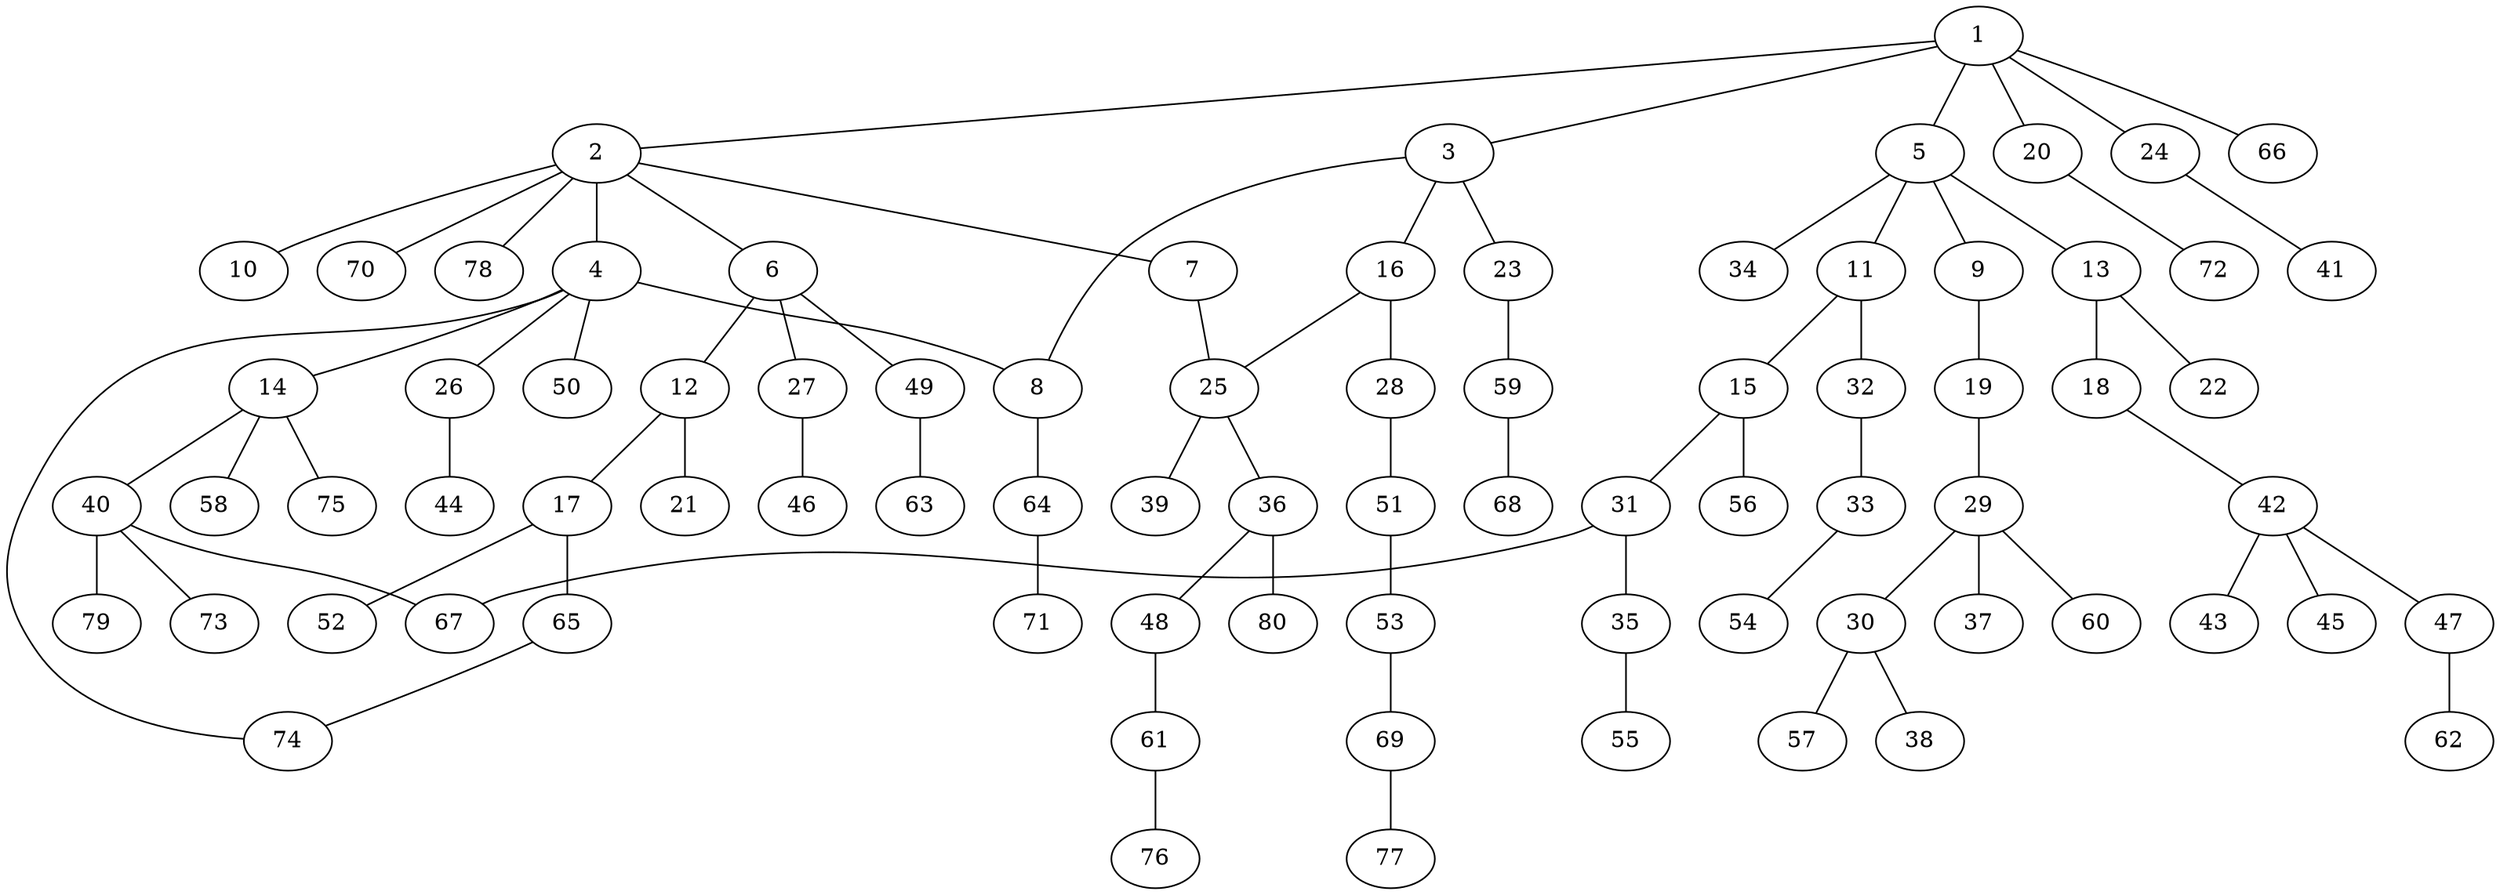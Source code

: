 graph graphname {1--2
1--3
1--5
1--20
1--24
1--66
2--4
2--6
2--7
2--10
2--70
2--78
3--8
3--16
3--23
4--8
4--14
4--26
4--50
4--74
5--9
5--11
5--13
5--34
6--12
6--27
6--49
7--25
8--64
9--19
11--15
11--32
12--17
12--21
13--18
13--22
14--40
14--58
14--75
15--31
15--56
16--25
16--28
17--52
17--65
18--42
19--29
20--72
23--59
24--41
25--36
25--39
26--44
27--46
28--51
29--30
29--37
29--60
30--38
30--57
31--35
31--67
32--33
33--54
35--55
36--48
36--80
40--67
40--73
40--79
42--43
42--45
42--47
47--62
48--61
49--63
51--53
53--69
59--68
61--76
64--71
65--74
69--77
}